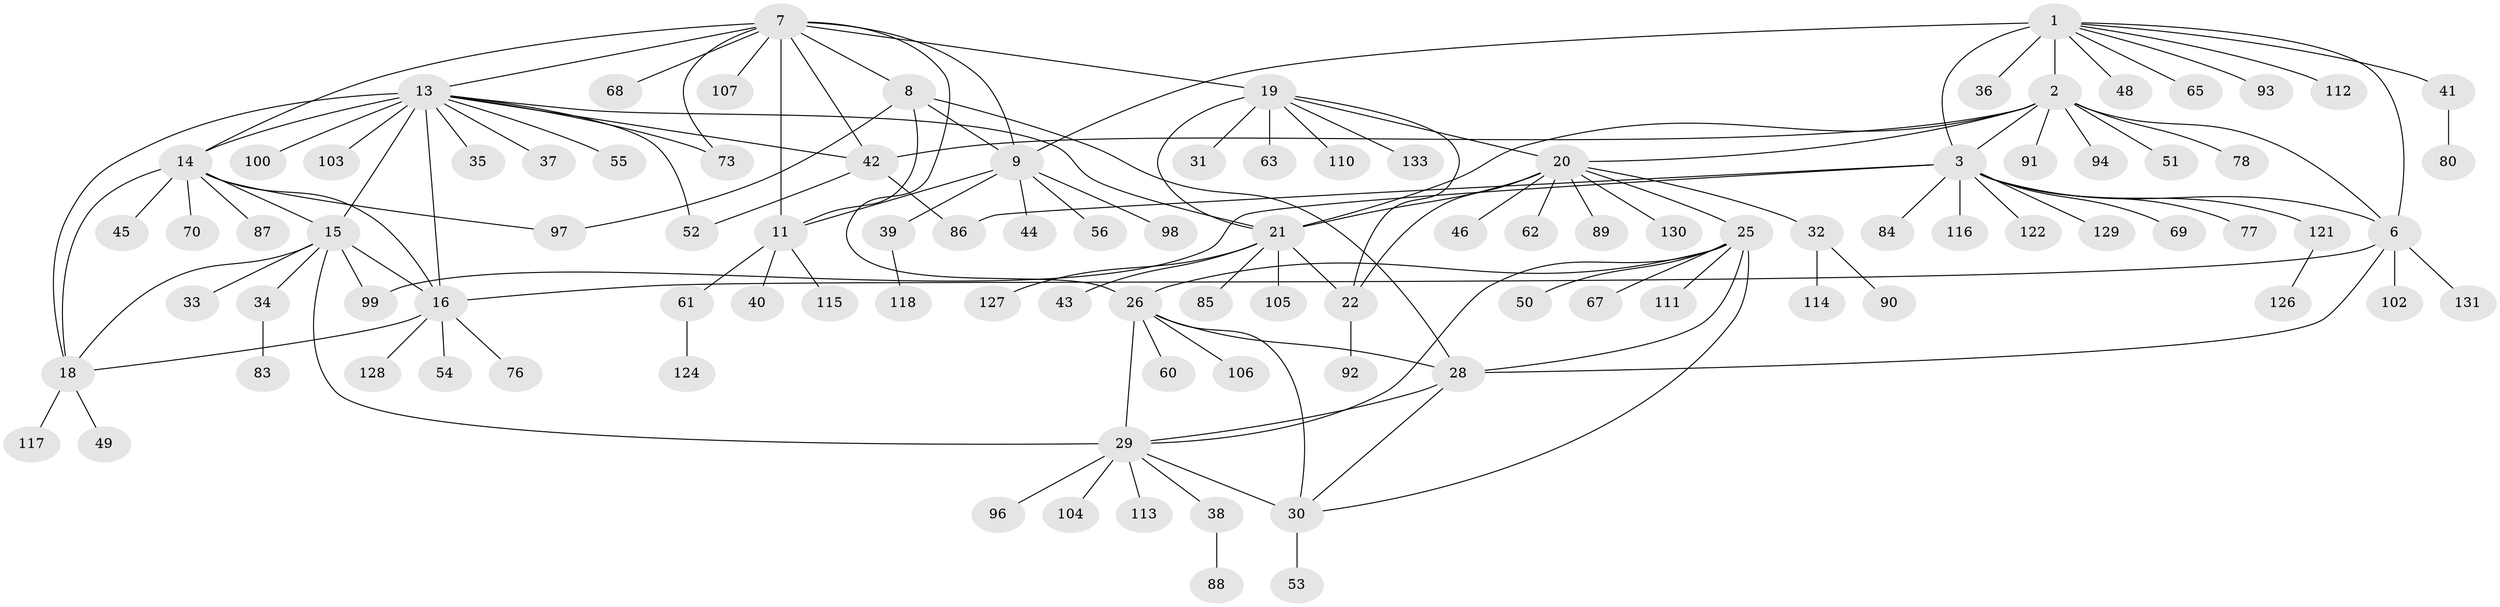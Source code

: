 // original degree distribution, {7: 0.06766917293233082, 10: 0.045112781954887216, 12: 0.022556390977443608, 13: 0.007518796992481203, 8: 0.045112781954887216, 6: 0.015037593984962405, 9: 0.015037593984962405, 11: 0.007518796992481203, 1: 0.6015037593984962, 3: 0.03007518796992481, 2: 0.12781954887218044, 5: 0.007518796992481203, 4: 0.007518796992481203}
// Generated by graph-tools (version 1.1) at 2025/11/02/27/25 16:11:33]
// undirected, 103 vertices, 139 edges
graph export_dot {
graph [start="1"]
  node [color=gray90,style=filled];
  1 [super="+5"];
  2 [super="+74"];
  3 [super="+4"];
  6 [super="+109"];
  7 [super="+59"];
  8 [super="+47"];
  9 [super="+10"];
  11 [super="+12"];
  13 [super="+17"];
  14 [super="+58"];
  15 [super="+119"];
  16 [super="+66"];
  18 [super="+75"];
  19 [super="+24"];
  20 [super="+120"];
  21 [super="+23"];
  22 [super="+132"];
  25 [super="+57"];
  26 [super="+27"];
  28 [super="+72"];
  29 [super="+108"];
  30 [super="+64"];
  31;
  32;
  33;
  34 [super="+79"];
  35;
  36;
  37;
  38;
  39;
  40;
  41 [super="+71"];
  42 [super="+123"];
  43;
  44;
  45;
  46;
  48;
  49;
  50;
  51;
  52 [super="+82"];
  53;
  54;
  55;
  56;
  60;
  61;
  62;
  63;
  65;
  67;
  68;
  69 [super="+95"];
  70;
  73;
  76;
  77;
  78;
  80 [super="+81"];
  83 [super="+101"];
  84;
  85;
  86;
  87;
  88;
  89;
  90;
  91;
  92;
  93;
  94;
  96;
  97;
  98;
  99;
  100;
  102;
  103;
  104;
  105;
  106;
  107;
  110 [super="+125"];
  111;
  112;
  113;
  114;
  115;
  116;
  117;
  118;
  121;
  122;
  124;
  126;
  127;
  128;
  129;
  130;
  131;
  133;
  1 -- 2 [weight=2];
  1 -- 3 [weight=4];
  1 -- 6 [weight=2];
  1 -- 36;
  1 -- 112;
  1 -- 65;
  1 -- 9;
  1 -- 41;
  1 -- 48;
  1 -- 93;
  2 -- 3 [weight=2];
  2 -- 6;
  2 -- 51;
  2 -- 94;
  2 -- 21;
  2 -- 42;
  2 -- 91;
  2 -- 20;
  2 -- 78;
  3 -- 6 [weight=2];
  3 -- 84;
  3 -- 86;
  3 -- 129;
  3 -- 99;
  3 -- 69;
  3 -- 77;
  3 -- 116;
  3 -- 121;
  3 -- 122;
  6 -- 16;
  6 -- 28;
  6 -- 102;
  6 -- 131;
  7 -- 8;
  7 -- 9 [weight=2];
  7 -- 11 [weight=2];
  7 -- 13;
  7 -- 19;
  7 -- 42;
  7 -- 68;
  7 -- 73;
  7 -- 107;
  7 -- 14;
  7 -- 26;
  8 -- 9 [weight=2];
  8 -- 11 [weight=2];
  8 -- 28;
  8 -- 97;
  9 -- 11 [weight=4];
  9 -- 39;
  9 -- 44;
  9 -- 98;
  9 -- 56;
  11 -- 61;
  11 -- 115;
  11 -- 40;
  13 -- 14 [weight=2];
  13 -- 15 [weight=2];
  13 -- 16 [weight=2];
  13 -- 18 [weight=2];
  13 -- 35;
  13 -- 37;
  13 -- 42;
  13 -- 73;
  13 -- 100;
  13 -- 103;
  13 -- 52;
  13 -- 21;
  13 -- 55;
  14 -- 15;
  14 -- 16;
  14 -- 18;
  14 -- 45;
  14 -- 70;
  14 -- 87;
  14 -- 97;
  15 -- 16;
  15 -- 18;
  15 -- 29;
  15 -- 33;
  15 -- 34;
  15 -- 99;
  16 -- 18;
  16 -- 54;
  16 -- 76;
  16 -- 128;
  18 -- 49;
  18 -- 117;
  19 -- 20 [weight=2];
  19 -- 21 [weight=4];
  19 -- 22 [weight=2];
  19 -- 110;
  19 -- 133;
  19 -- 31;
  19 -- 63;
  20 -- 21 [weight=2];
  20 -- 22;
  20 -- 25;
  20 -- 32;
  20 -- 46;
  20 -- 62;
  20 -- 89;
  20 -- 130;
  21 -- 22 [weight=2];
  21 -- 85;
  21 -- 105;
  21 -- 127;
  21 -- 43;
  22 -- 92;
  25 -- 26 [weight=2];
  25 -- 28;
  25 -- 29;
  25 -- 30;
  25 -- 50;
  25 -- 67;
  25 -- 111;
  26 -- 28 [weight=2];
  26 -- 29 [weight=2];
  26 -- 30 [weight=2];
  26 -- 106;
  26 -- 60;
  28 -- 29;
  28 -- 30;
  29 -- 30;
  29 -- 38;
  29 -- 96;
  29 -- 104;
  29 -- 113;
  30 -- 53;
  32 -- 90;
  32 -- 114;
  34 -- 83;
  38 -- 88;
  39 -- 118;
  41 -- 80;
  42 -- 52;
  42 -- 86;
  61 -- 124;
  121 -- 126;
}
